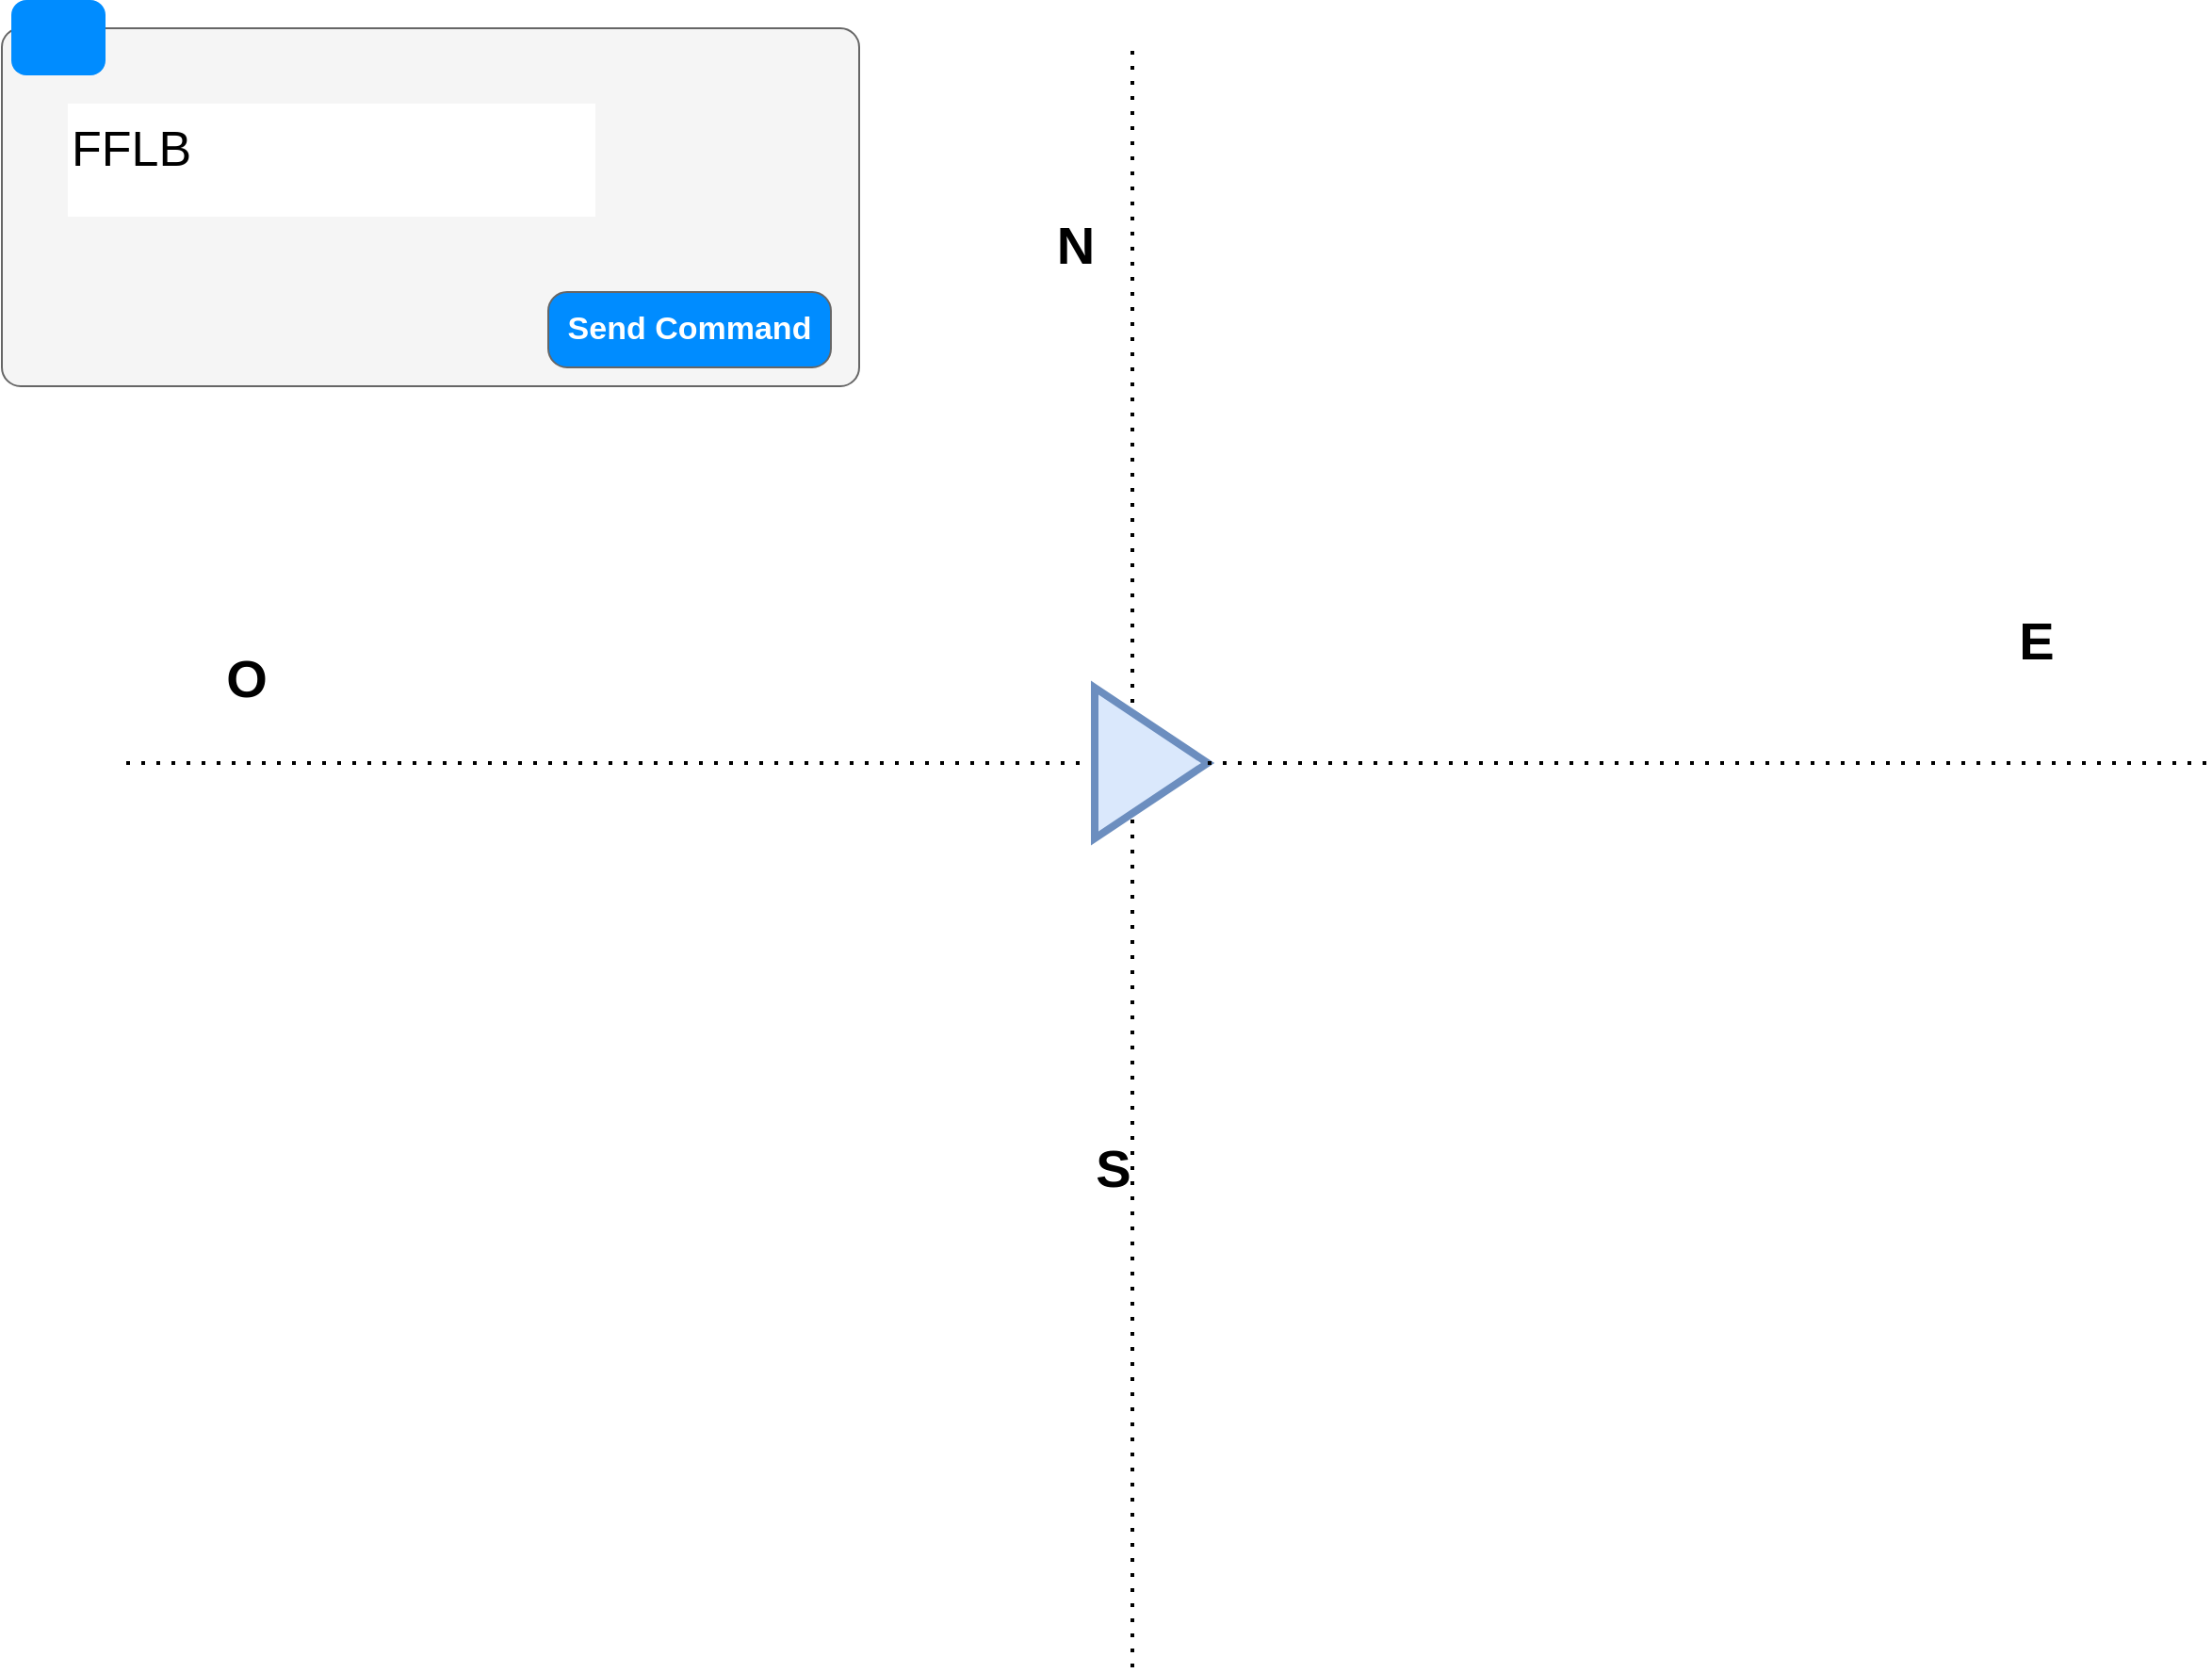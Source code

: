 <mxfile version="16.4.5" type="github">
  <diagram name="Page-1" id="2cc2dc42-3aac-f2a9-1cec-7a8b7cbee084">
    <mxGraphModel dx="2803" dy="1617" grid="1" gridSize="10" guides="1" tooltips="1" connect="1" arrows="1" fold="1" page="1" pageScale="1" pageWidth="1100" pageHeight="850" background="none" math="0" shadow="0">
      <root>
        <mxCell id="0" />
        <mxCell id="1" parent="0" />
        <mxCell id="yLw8xrFyhvvOSsmHmQkk-5" value="" style="endArrow=none;dashed=1;html=1;dashPattern=1 3;strokeWidth=2;rounded=0;" edge="1" parent="1">
          <mxGeometry width="50" height="50" relative="1" as="geometry">
            <mxPoint x="530" y="880" as="sourcePoint" />
            <mxPoint x="530" y="20" as="targetPoint" />
          </mxGeometry>
        </mxCell>
        <mxCell id="yLw8xrFyhvvOSsmHmQkk-6" value="" style="endArrow=none;dashed=1;html=1;dashPattern=1 3;strokeWidth=2;rounded=0;startArrow=none;" edge="1" parent="1" source="yLw8xrFyhvvOSsmHmQkk-3">
          <mxGeometry width="50" height="50" relative="1" as="geometry">
            <mxPoint x="1100" y="400" as="sourcePoint" />
            <mxPoint x="-10" y="400" as="targetPoint" />
          </mxGeometry>
        </mxCell>
        <mxCell id="yLw8xrFyhvvOSsmHmQkk-7" value="N" style="text;html=1;strokeColor=none;fillColor=none;align=center;verticalAlign=middle;whiteSpace=wrap;rounded=0;fontSize=28;fontStyle=1" vertex="1" parent="1">
          <mxGeometry x="450" y="90" width="100" height="70" as="geometry" />
        </mxCell>
        <mxCell id="yLw8xrFyhvvOSsmHmQkk-8" value="S" style="text;html=1;strokeColor=none;fillColor=none;align=center;verticalAlign=middle;whiteSpace=wrap;rounded=0;fontSize=28;fontStyle=1" vertex="1" parent="1">
          <mxGeometry x="470" y="580" width="100" height="70" as="geometry" />
        </mxCell>
        <mxCell id="yLw8xrFyhvvOSsmHmQkk-9" value="E" style="text;html=1;strokeColor=none;fillColor=none;align=center;verticalAlign=middle;whiteSpace=wrap;rounded=0;fontSize=28;fontStyle=1" vertex="1" parent="1">
          <mxGeometry x="960" y="300" width="100" height="70" as="geometry" />
        </mxCell>
        <mxCell id="yLw8xrFyhvvOSsmHmQkk-10" value="O" style="text;html=1;strokeColor=none;fillColor=none;align=center;verticalAlign=middle;whiteSpace=wrap;rounded=0;fontSize=28;fontStyle=1" vertex="1" parent="1">
          <mxGeometry x="10" y="320" width="100" height="70" as="geometry" />
        </mxCell>
        <mxCell id="yLw8xrFyhvvOSsmHmQkk-3" value="" style="triangle;whiteSpace=wrap;html=1;fontStyle=1;strokeWidth=4;fillColor=#dae8fc;strokeColor=#6c8ebf;" vertex="1" parent="1">
          <mxGeometry x="510" y="360" width="60" height="80" as="geometry" />
        </mxCell>
        <mxCell id="yLw8xrFyhvvOSsmHmQkk-11" value="" style="endArrow=none;dashed=1;html=1;dashPattern=1 3;strokeWidth=2;rounded=0;" edge="1" parent="1" target="yLw8xrFyhvvOSsmHmQkk-3">
          <mxGeometry width="50" height="50" relative="1" as="geometry">
            <mxPoint x="1100.0" y="400" as="sourcePoint" />
            <mxPoint x="-10" y="400" as="targetPoint" />
          </mxGeometry>
        </mxCell>
        <mxCell id="yLw8xrFyhvvOSsmHmQkk-15" value="" style="shape=mxgraph.mockup.containers.marginRect;rectMarginTop=10;strokeColor=#666666;strokeWidth=1;dashed=0;rounded=1;arcSize=5;recursiveResize=0;fontSize=26;fillColor=#f5f5f5;fontColor=#333333;" vertex="1" parent="1">
          <mxGeometry x="-70" width="455" height="200" as="geometry" />
        </mxCell>
        <mxCell id="yLw8xrFyhvvOSsmHmQkk-16" value="" style="shape=rect;strokeColor=none;fillColor=#008cff;strokeWidth=1;dashed=0;rounded=1;arcSize=20;fontColor=#ffffff;fontSize=17;spacing=2;spacingTop=-2;align=left;autosize=1;spacingLeft=4;resizeWidth=0;resizeHeight=0;perimeter=none;" vertex="1" parent="yLw8xrFyhvvOSsmHmQkk-15">
          <mxGeometry x="5" y="-5" width="50" height="40" as="geometry" />
        </mxCell>
        <mxCell id="yLw8xrFyhvvOSsmHmQkk-14" value="Send Command" style="strokeWidth=1;shadow=0;dashed=0;align=center;html=1;shape=mxgraph.mockup.buttons.button;strokeColor=#666666;fontColor=#ffffff;mainText=;buttonStyle=round;fontSize=17;fontStyle=1;fillColor=#008cff;whiteSpace=wrap;" vertex="1" parent="yLw8xrFyhvvOSsmHmQkk-15">
          <mxGeometry x="290" y="150" width="150" height="40" as="geometry" />
        </mxCell>
        <mxCell id="yLw8xrFyhvvOSsmHmQkk-13" value="&lt;h1 style=&quot;font-size: 26px;&quot;&gt;&lt;span style=&quot;font-size: 26px; font-weight: 400;&quot;&gt;FFLB&lt;/span&gt;&lt;/h1&gt;" style="text;html=1;strokeColor=none;fillColor=default;align=left;verticalAlign=bottom;whiteSpace=wrap;rounded=0;fontSize=26;" vertex="1" parent="yLw8xrFyhvvOSsmHmQkk-15">
          <mxGeometry x="35" y="50" width="280" height="60" as="geometry" />
        </mxCell>
      </root>
    </mxGraphModel>
  </diagram>
</mxfile>

